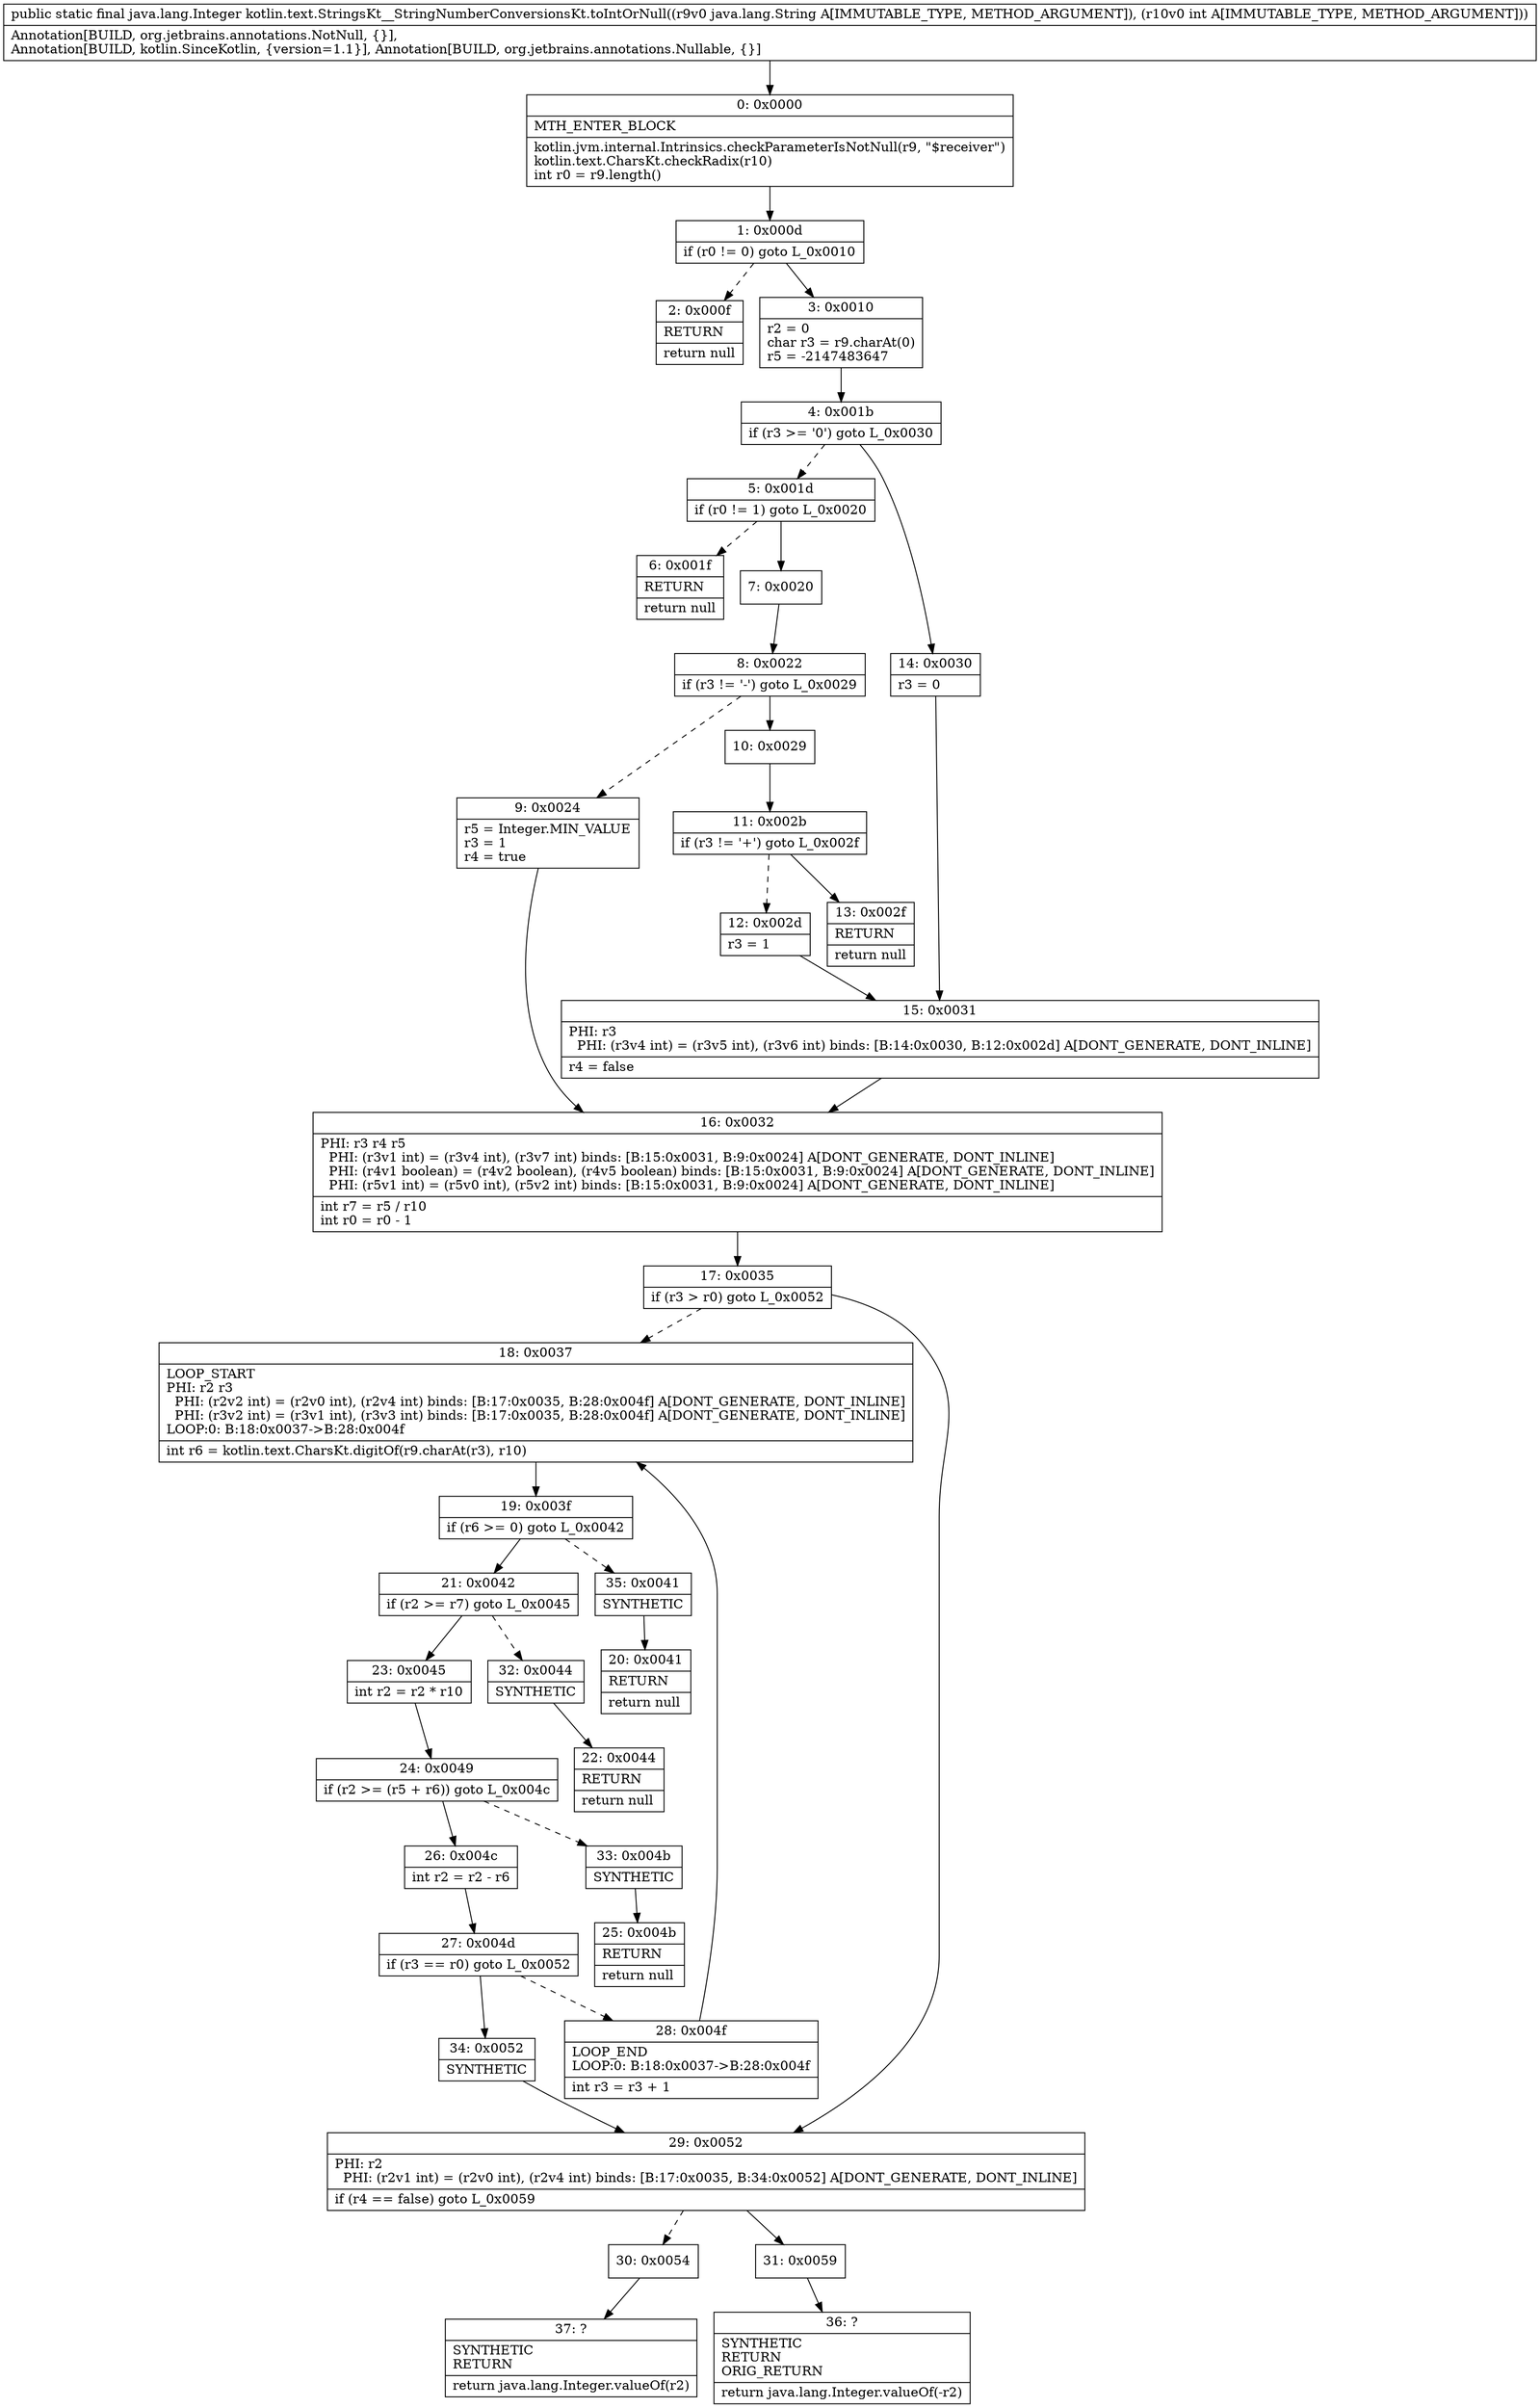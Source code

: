 digraph "CFG forkotlin.text.StringsKt__StringNumberConversionsKt.toIntOrNull(Ljava\/lang\/String;I)Ljava\/lang\/Integer;" {
Node_0 [shape=record,label="{0\:\ 0x0000|MTH_ENTER_BLOCK\l|kotlin.jvm.internal.Intrinsics.checkParameterIsNotNull(r9, \"$receiver\")\lkotlin.text.CharsKt.checkRadix(r10)\lint r0 = r9.length()\l}"];
Node_1 [shape=record,label="{1\:\ 0x000d|if (r0 != 0) goto L_0x0010\l}"];
Node_2 [shape=record,label="{2\:\ 0x000f|RETURN\l|return null\l}"];
Node_3 [shape=record,label="{3\:\ 0x0010|r2 = 0\lchar r3 = r9.charAt(0)\lr5 = \-2147483647\l}"];
Node_4 [shape=record,label="{4\:\ 0x001b|if (r3 \>= '0') goto L_0x0030\l}"];
Node_5 [shape=record,label="{5\:\ 0x001d|if (r0 != 1) goto L_0x0020\l}"];
Node_6 [shape=record,label="{6\:\ 0x001f|RETURN\l|return null\l}"];
Node_7 [shape=record,label="{7\:\ 0x0020}"];
Node_8 [shape=record,label="{8\:\ 0x0022|if (r3 != '\-') goto L_0x0029\l}"];
Node_9 [shape=record,label="{9\:\ 0x0024|r5 = Integer.MIN_VALUE\lr3 = 1\lr4 = true\l}"];
Node_10 [shape=record,label="{10\:\ 0x0029}"];
Node_11 [shape=record,label="{11\:\ 0x002b|if (r3 != '+') goto L_0x002f\l}"];
Node_12 [shape=record,label="{12\:\ 0x002d|r3 = 1\l}"];
Node_13 [shape=record,label="{13\:\ 0x002f|RETURN\l|return null\l}"];
Node_14 [shape=record,label="{14\:\ 0x0030|r3 = 0\l}"];
Node_15 [shape=record,label="{15\:\ 0x0031|PHI: r3 \l  PHI: (r3v4 int) = (r3v5 int), (r3v6 int) binds: [B:14:0x0030, B:12:0x002d] A[DONT_GENERATE, DONT_INLINE]\l|r4 = false\l}"];
Node_16 [shape=record,label="{16\:\ 0x0032|PHI: r3 r4 r5 \l  PHI: (r3v1 int) = (r3v4 int), (r3v7 int) binds: [B:15:0x0031, B:9:0x0024] A[DONT_GENERATE, DONT_INLINE]\l  PHI: (r4v1 boolean) = (r4v2 boolean), (r4v5 boolean) binds: [B:15:0x0031, B:9:0x0024] A[DONT_GENERATE, DONT_INLINE]\l  PHI: (r5v1 int) = (r5v0 int), (r5v2 int) binds: [B:15:0x0031, B:9:0x0024] A[DONT_GENERATE, DONT_INLINE]\l|int r7 = r5 \/ r10\lint r0 = r0 \- 1\l}"];
Node_17 [shape=record,label="{17\:\ 0x0035|if (r3 \> r0) goto L_0x0052\l}"];
Node_18 [shape=record,label="{18\:\ 0x0037|LOOP_START\lPHI: r2 r3 \l  PHI: (r2v2 int) = (r2v0 int), (r2v4 int) binds: [B:17:0x0035, B:28:0x004f] A[DONT_GENERATE, DONT_INLINE]\l  PHI: (r3v2 int) = (r3v1 int), (r3v3 int) binds: [B:17:0x0035, B:28:0x004f] A[DONT_GENERATE, DONT_INLINE]\lLOOP:0: B:18:0x0037\-\>B:28:0x004f\l|int r6 = kotlin.text.CharsKt.digitOf(r9.charAt(r3), r10)\l}"];
Node_19 [shape=record,label="{19\:\ 0x003f|if (r6 \>= 0) goto L_0x0042\l}"];
Node_20 [shape=record,label="{20\:\ 0x0041|RETURN\l|return null\l}"];
Node_21 [shape=record,label="{21\:\ 0x0042|if (r2 \>= r7) goto L_0x0045\l}"];
Node_22 [shape=record,label="{22\:\ 0x0044|RETURN\l|return null\l}"];
Node_23 [shape=record,label="{23\:\ 0x0045|int r2 = r2 * r10\l}"];
Node_24 [shape=record,label="{24\:\ 0x0049|if (r2 \>= (r5 + r6)) goto L_0x004c\l}"];
Node_25 [shape=record,label="{25\:\ 0x004b|RETURN\l|return null\l}"];
Node_26 [shape=record,label="{26\:\ 0x004c|int r2 = r2 \- r6\l}"];
Node_27 [shape=record,label="{27\:\ 0x004d|if (r3 == r0) goto L_0x0052\l}"];
Node_28 [shape=record,label="{28\:\ 0x004f|LOOP_END\lLOOP:0: B:18:0x0037\-\>B:28:0x004f\l|int r3 = r3 + 1\l}"];
Node_29 [shape=record,label="{29\:\ 0x0052|PHI: r2 \l  PHI: (r2v1 int) = (r2v0 int), (r2v4 int) binds: [B:17:0x0035, B:34:0x0052] A[DONT_GENERATE, DONT_INLINE]\l|if (r4 == false) goto L_0x0059\l}"];
Node_30 [shape=record,label="{30\:\ 0x0054}"];
Node_31 [shape=record,label="{31\:\ 0x0059}"];
Node_32 [shape=record,label="{32\:\ 0x0044|SYNTHETIC\l}"];
Node_33 [shape=record,label="{33\:\ 0x004b|SYNTHETIC\l}"];
Node_34 [shape=record,label="{34\:\ 0x0052|SYNTHETIC\l}"];
Node_35 [shape=record,label="{35\:\ 0x0041|SYNTHETIC\l}"];
Node_36 [shape=record,label="{36\:\ ?|SYNTHETIC\lRETURN\lORIG_RETURN\l|return java.lang.Integer.valueOf(\-r2)\l}"];
Node_37 [shape=record,label="{37\:\ ?|SYNTHETIC\lRETURN\l|return java.lang.Integer.valueOf(r2)\l}"];
MethodNode[shape=record,label="{public static final java.lang.Integer kotlin.text.StringsKt__StringNumberConversionsKt.toIntOrNull((r9v0 java.lang.String A[IMMUTABLE_TYPE, METHOD_ARGUMENT]), (r10v0 int A[IMMUTABLE_TYPE, METHOD_ARGUMENT]))  | Annotation[BUILD, org.jetbrains.annotations.NotNull, \{\}], \lAnnotation[BUILD, kotlin.SinceKotlin, \{version=1.1\}], Annotation[BUILD, org.jetbrains.annotations.Nullable, \{\}]\l}"];
MethodNode -> Node_0;
Node_0 -> Node_1;
Node_1 -> Node_2[style=dashed];
Node_1 -> Node_3;
Node_3 -> Node_4;
Node_4 -> Node_5[style=dashed];
Node_4 -> Node_14;
Node_5 -> Node_6[style=dashed];
Node_5 -> Node_7;
Node_7 -> Node_8;
Node_8 -> Node_9[style=dashed];
Node_8 -> Node_10;
Node_9 -> Node_16;
Node_10 -> Node_11;
Node_11 -> Node_12[style=dashed];
Node_11 -> Node_13;
Node_12 -> Node_15;
Node_14 -> Node_15;
Node_15 -> Node_16;
Node_16 -> Node_17;
Node_17 -> Node_18[style=dashed];
Node_17 -> Node_29;
Node_18 -> Node_19;
Node_19 -> Node_21;
Node_19 -> Node_35[style=dashed];
Node_21 -> Node_23;
Node_21 -> Node_32[style=dashed];
Node_23 -> Node_24;
Node_24 -> Node_26;
Node_24 -> Node_33[style=dashed];
Node_26 -> Node_27;
Node_27 -> Node_28[style=dashed];
Node_27 -> Node_34;
Node_28 -> Node_18;
Node_29 -> Node_30[style=dashed];
Node_29 -> Node_31;
Node_30 -> Node_37;
Node_31 -> Node_36;
Node_32 -> Node_22;
Node_33 -> Node_25;
Node_34 -> Node_29;
Node_35 -> Node_20;
}

